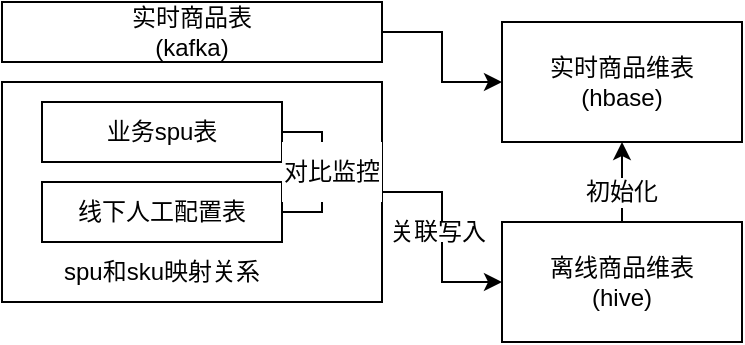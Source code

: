 <mxfile version="22.1.11" type="github">
  <diagram name="第 1 页" id="sOmlJIcZuwc7b4XqdzQj">
    <mxGraphModel dx="797" dy="557" grid="1" gridSize="10" guides="1" tooltips="1" connect="1" arrows="1" fold="1" page="1" pageScale="1" pageWidth="827" pageHeight="1169" math="0" shadow="0">
      <root>
        <mxCell id="0" />
        <mxCell id="1" parent="0" />
        <mxCell id="FjT4K9WoOIpY4Io7dNzL-6" style="edgeStyle=orthogonalEdgeStyle;rounded=0;orthogonalLoop=1;jettySize=auto;html=1;exitX=1;exitY=0.5;exitDx=0;exitDy=0;entryX=0;entryY=0.5;entryDx=0;entryDy=0;" parent="1" source="FjT4K9WoOIpY4Io7dNzL-4" target="FjT4K9WoOIpY4Io7dNzL-3" edge="1">
          <mxGeometry relative="1" as="geometry" />
        </mxCell>
        <mxCell id="FjT4K9WoOIpY4Io7dNzL-4" value="" style="rounded=0;whiteSpace=wrap;html=1;" parent="1" vertex="1">
          <mxGeometry x="30" y="260" width="190" height="110" as="geometry" />
        </mxCell>
        <mxCell id="FjT4K9WoOIpY4Io7dNzL-1" value="线下人工配置表" style="rounded=0;whiteSpace=wrap;html=1;" parent="1" vertex="1">
          <mxGeometry x="50" y="310" width="120" height="30" as="geometry" />
        </mxCell>
        <mxCell id="FjT4K9WoOIpY4Io7dNzL-2" value="实时商品维表&lt;br&gt;(hbase)" style="rounded=0;whiteSpace=wrap;html=1;" parent="1" vertex="1">
          <mxGeometry x="280" y="230" width="120" height="60" as="geometry" />
        </mxCell>
        <mxCell id="FjT4K9WoOIpY4Io7dNzL-7" style="edgeStyle=orthogonalEdgeStyle;rounded=0;orthogonalLoop=1;jettySize=auto;html=1;exitX=0.5;exitY=0;exitDx=0;exitDy=0;" parent="1" source="FjT4K9WoOIpY4Io7dNzL-3" target="FjT4K9WoOIpY4Io7dNzL-2" edge="1">
          <mxGeometry relative="1" as="geometry" />
        </mxCell>
        <mxCell id="FjT4K9WoOIpY4Io7dNzL-3" value="离线商品维表&lt;br&gt;(hive)" style="rounded=0;whiteSpace=wrap;html=1;" parent="1" vertex="1">
          <mxGeometry x="280" y="330" width="120" height="60" as="geometry" />
        </mxCell>
        <mxCell id="FjT4K9WoOIpY4Io7dNzL-5" value="spu和sku映射关系" style="text;html=1;strokeColor=none;fillColor=none;align=center;verticalAlign=middle;whiteSpace=wrap;rounded=0;" parent="1" vertex="1">
          <mxGeometry x="50" y="340" width="120" height="30" as="geometry" />
        </mxCell>
        <mxCell id="FjT4K9WoOIpY4Io7dNzL-8" value="初始化" style="text;html=1;strokeColor=none;fillColor=none;align=center;verticalAlign=middle;whiteSpace=wrap;rounded=0;labelBackgroundColor=default;" parent="1" vertex="1">
          <mxGeometry x="310" y="300" width="60" height="30" as="geometry" />
        </mxCell>
        <mxCell id="vEjFsipaCqhNWNNPncpS-7" style="edgeStyle=orthogonalEdgeStyle;rounded=0;orthogonalLoop=1;jettySize=auto;html=1;exitX=1;exitY=0.5;exitDx=0;exitDy=0;entryX=0;entryY=0.5;entryDx=0;entryDy=0;" edge="1" parent="1" source="FjT4K9WoOIpY4Io7dNzL-9" target="FjT4K9WoOIpY4Io7dNzL-2">
          <mxGeometry relative="1" as="geometry" />
        </mxCell>
        <mxCell id="FjT4K9WoOIpY4Io7dNzL-9" value="实时商品表&lt;br&gt;(kafka)" style="rounded=0;whiteSpace=wrap;html=1;" parent="1" vertex="1">
          <mxGeometry x="30" y="220" width="190" height="30" as="geometry" />
        </mxCell>
        <mxCell id="FjT4K9WoOIpY4Io7dNzL-12" value="关联写入" style="text;html=1;strokeColor=none;fillColor=default;align=center;verticalAlign=middle;whiteSpace=wrap;rounded=0;" parent="1" vertex="1">
          <mxGeometry x="223" y="330" width="50" height="10" as="geometry" />
        </mxCell>
        <mxCell id="vEjFsipaCqhNWNNPncpS-4" style="edgeStyle=orthogonalEdgeStyle;rounded=0;orthogonalLoop=1;jettySize=auto;html=1;exitX=1;exitY=0.5;exitDx=0;exitDy=0;entryX=1;entryY=0.5;entryDx=0;entryDy=0;endArrow=none;endFill=0;" edge="1" parent="1" source="vEjFsipaCqhNWNNPncpS-2" target="FjT4K9WoOIpY4Io7dNzL-1">
          <mxGeometry relative="1" as="geometry" />
        </mxCell>
        <mxCell id="vEjFsipaCqhNWNNPncpS-2" value="业务spu表" style="rounded=0;whiteSpace=wrap;html=1;" vertex="1" parent="1">
          <mxGeometry x="50" y="270" width="120" height="30" as="geometry" />
        </mxCell>
        <mxCell id="vEjFsipaCqhNWNNPncpS-5" value="对比监控" style="text;html=1;strokeColor=none;fillColor=default;align=center;verticalAlign=middle;whiteSpace=wrap;rounded=0;" vertex="1" parent="1">
          <mxGeometry x="170" y="290" width="50" height="30" as="geometry" />
        </mxCell>
      </root>
    </mxGraphModel>
  </diagram>
</mxfile>
